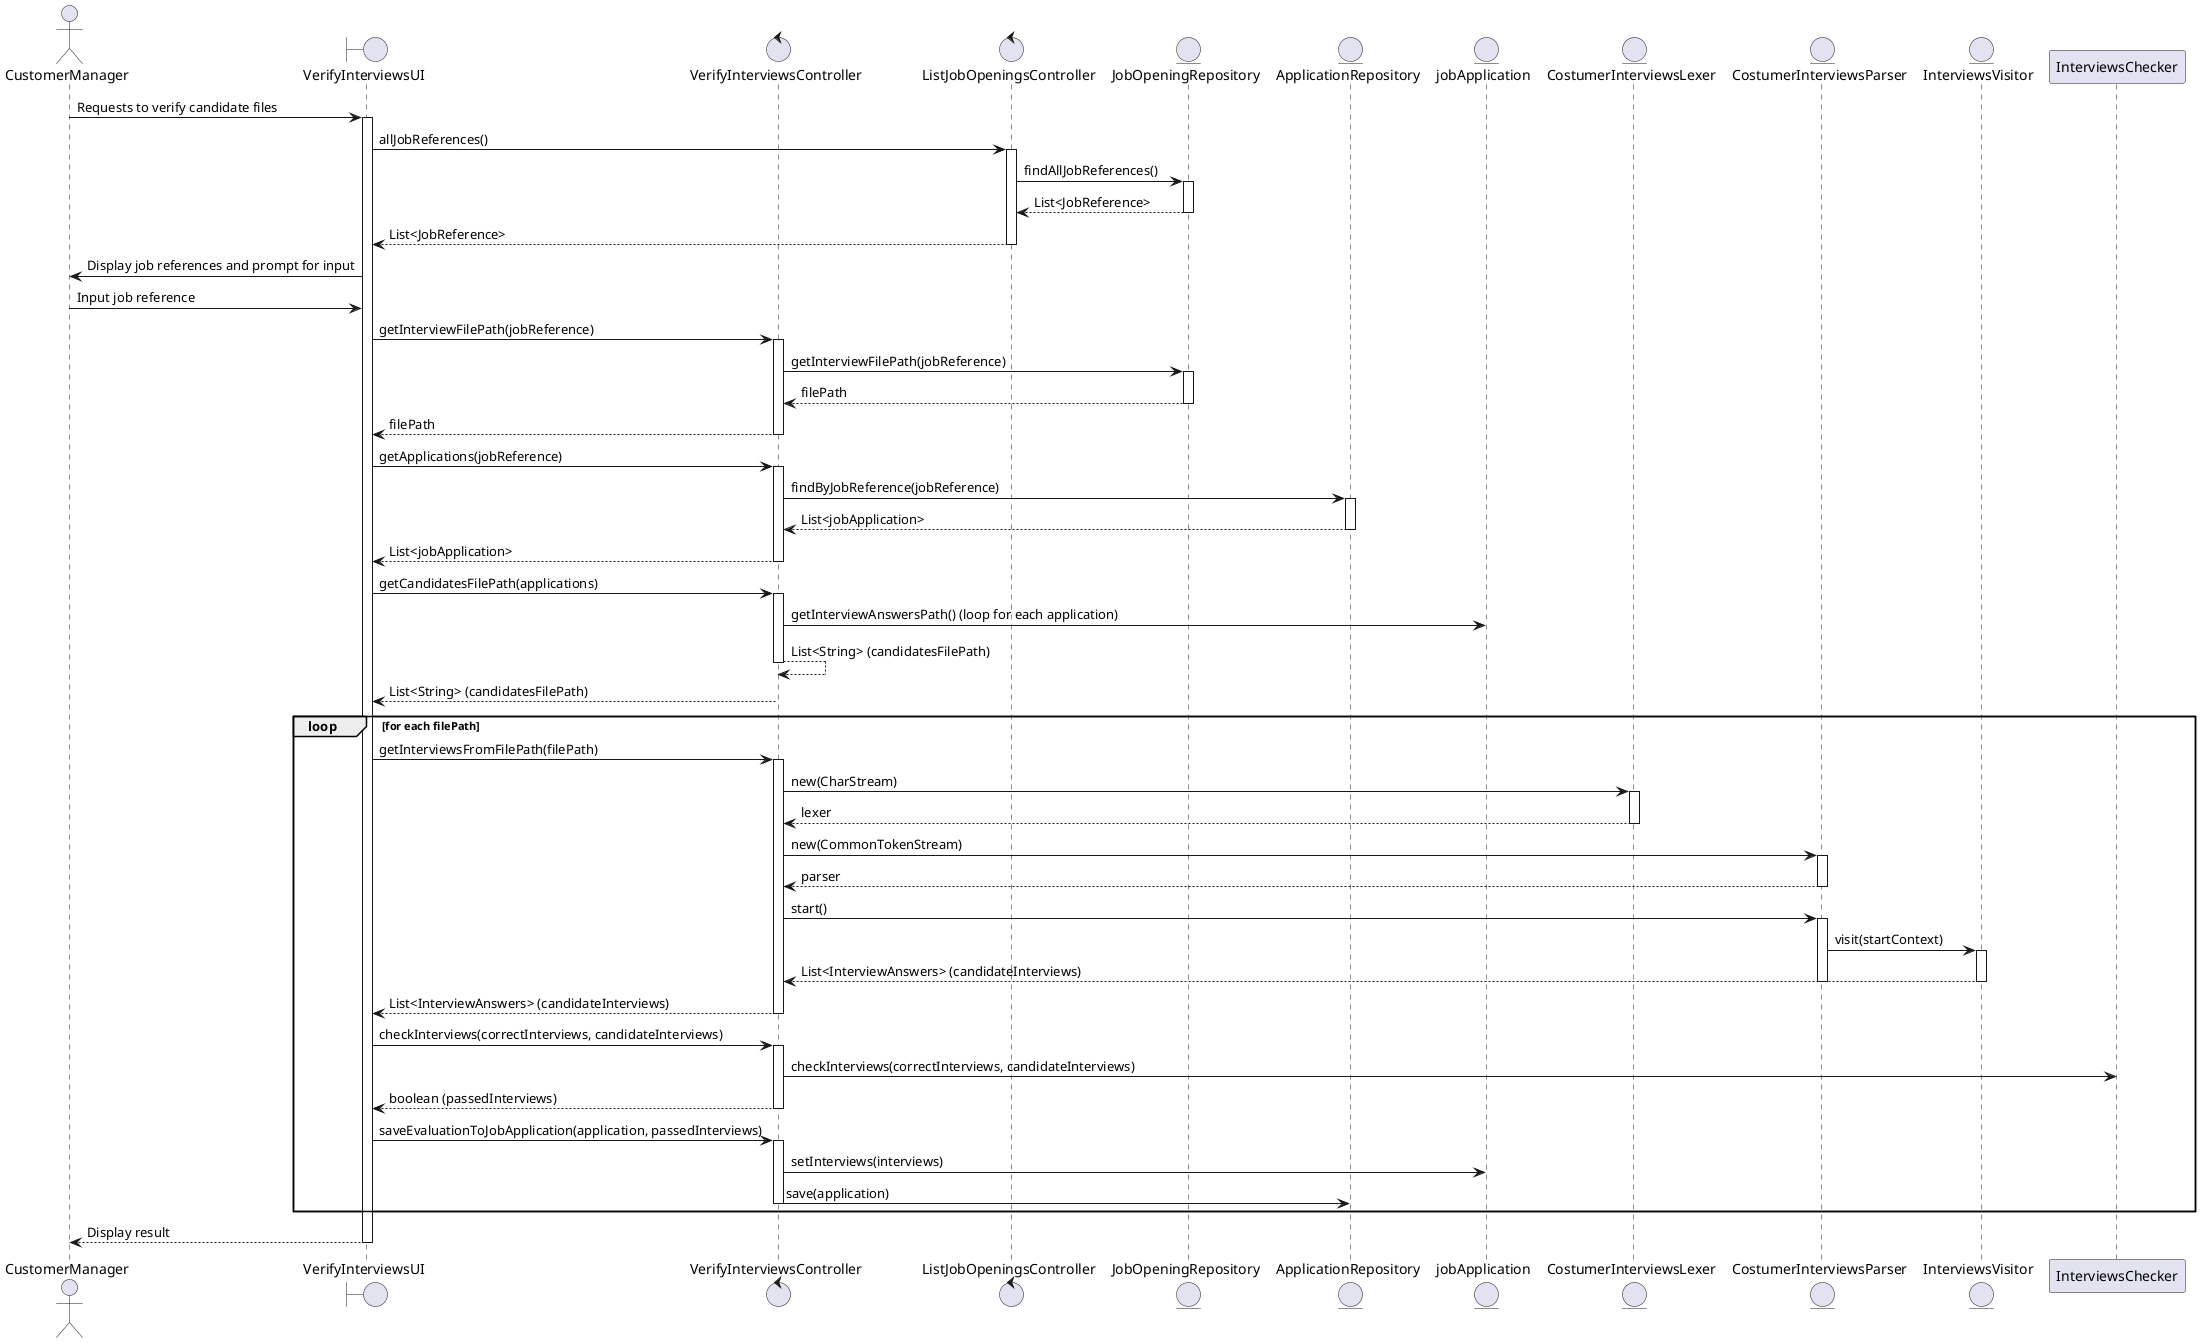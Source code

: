 @startuml
actor CustomerManager
boundary VerifyInterviewsUI
control VerifyInterviewsController
control ListJobOpeningsController
entity JobOpeningRepository
entity ApplicationRepository
entity jobApplication
entity CostumerInterviewsLexer
entity CostumerInterviewsParser
entity InterviewsVisitor

CustomerManager -> VerifyInterviewsUI: Requests to verify candidate files
activate VerifyInterviewsUI

VerifyInterviewsUI -> ListJobOpeningsController: allJobReferences()
activate ListJobOpeningsController
ListJobOpeningsController -> JobOpeningRepository: findAllJobReferences()
activate JobOpeningRepository
JobOpeningRepository --> ListJobOpeningsController: List<JobReference>
deactivate JobOpeningRepository
ListJobOpeningsController --> VerifyInterviewsUI: List<JobReference>
deactivate ListJobOpeningsController

VerifyInterviewsUI -> CustomerManager: Display job references and prompt for input
CustomerManager -> VerifyInterviewsUI: Input job reference

VerifyInterviewsUI -> VerifyInterviewsController: getInterviewFilePath(jobReference)
activate VerifyInterviewsController
VerifyInterviewsController -> JobOpeningRepository: getInterviewFilePath(jobReference)
activate JobOpeningRepository
JobOpeningRepository --> VerifyInterviewsController: filePath
deactivate JobOpeningRepository
VerifyInterviewsController --> VerifyInterviewsUI: filePath
deactivate VerifyInterviewsController

VerifyInterviewsUI -> VerifyInterviewsController: getApplications(jobReference)
activate VerifyInterviewsController
VerifyInterviewsController -> ApplicationRepository: findByJobReference(jobReference)
activate ApplicationRepository
ApplicationRepository --> VerifyInterviewsController: List<jobApplication>
deactivate ApplicationRepository
VerifyInterviewsController --> VerifyInterviewsUI: List<jobApplication>
deactivate VerifyInterviewsController

VerifyInterviewsUI -> VerifyInterviewsController: getCandidatesFilePath(applications)
activate VerifyInterviewsController
VerifyInterviewsController -> jobApplication: getInterviewAnswersPath() (loop for each application)
VerifyInterviewsController --> VerifyInterviewsController: List<String> (candidatesFilePath)
deactivate VerifyInterviewsController
VerifyInterviewsController --> VerifyInterviewsUI: List<String> (candidatesFilePath)

loop for each filePath
    VerifyInterviewsUI -> VerifyInterviewsController: getInterviewsFromFilePath(filePath)
    activate VerifyInterviewsController
    VerifyInterviewsController -> CostumerInterviewsLexer: new(CharStream)
    activate CostumerInterviewsLexer
    CostumerInterviewsLexer --> VerifyInterviewsController: lexer
    deactivate CostumerInterviewsLexer
    VerifyInterviewsController -> CostumerInterviewsParser: new(CommonTokenStream)
    activate CostumerInterviewsParser
    CostumerInterviewsParser --> VerifyInterviewsController: parser
    deactivate CostumerInterviewsParser
    VerifyInterviewsController -> CostumerInterviewsParser: start()
    activate CostumerInterviewsParser
    CostumerInterviewsParser -> InterviewsVisitor: visit(startContext)
    activate InterviewsVisitor
    InterviewsVisitor --> VerifyInterviewsController: List<InterviewAnswers> (candidateInterviews)
    deactivate InterviewsVisitor
    deactivate CostumerInterviewsParser
    VerifyInterviewsController --> VerifyInterviewsUI: List<InterviewAnswers> (candidateInterviews)
    deactivate VerifyInterviewsController

    VerifyInterviewsUI -> VerifyInterviewsController: checkInterviews(correctInterviews, candidateInterviews)
    activate VerifyInterviewsController
    VerifyInterviewsController -> InterviewsChecker: checkInterviews(correctInterviews, candidateInterviews)
    VerifyInterviewsController --> VerifyInterviewsUI: boolean (passedInterviews)
    deactivate VerifyInterviewsController

    VerifyInterviewsUI -> VerifyInterviewsController: saveEvaluationToJobApplication(application, passedInterviews)
    activate VerifyInterviewsController
    VerifyInterviewsController -> jobApplication: setInterviews(interviews)
    VerifyInterviewsController -> ApplicationRepository: save(application)
    deactivate VerifyInterviewsController
end

VerifyInterviewsUI --> CustomerManager: Display result
deactivate VerifyInterviewsUI

@enduml